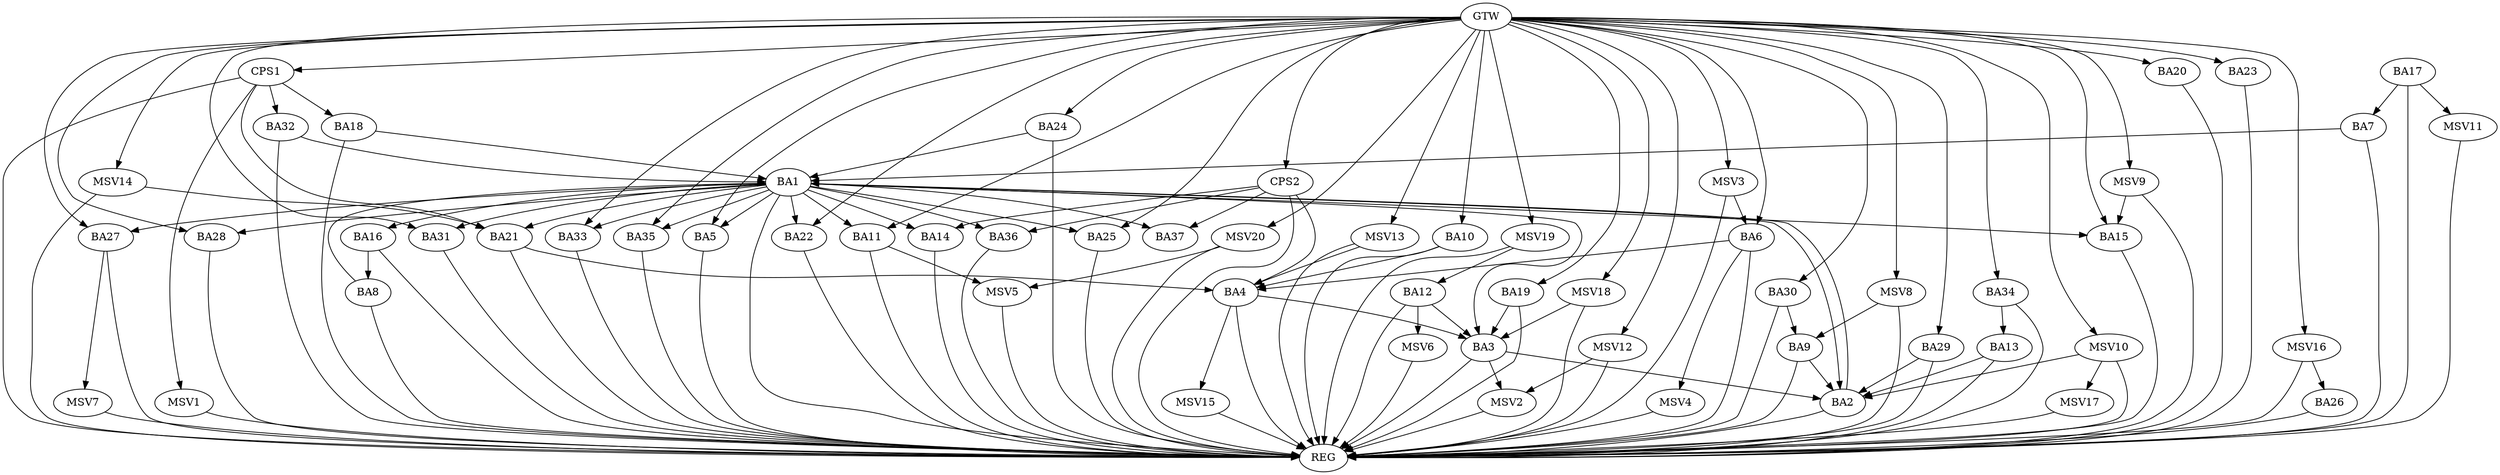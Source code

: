 strict digraph G {
  BA1 [ label="BA1" ];
  BA2 [ label="BA2" ];
  BA3 [ label="BA3" ];
  BA4 [ label="BA4" ];
  BA5 [ label="BA5" ];
  BA6 [ label="BA6" ];
  BA7 [ label="BA7" ];
  BA8 [ label="BA8" ];
  BA9 [ label="BA9" ];
  BA10 [ label="BA10" ];
  BA11 [ label="BA11" ];
  BA12 [ label="BA12" ];
  BA13 [ label="BA13" ];
  BA14 [ label="BA14" ];
  BA15 [ label="BA15" ];
  BA16 [ label="BA16" ];
  BA17 [ label="BA17" ];
  BA18 [ label="BA18" ];
  BA19 [ label="BA19" ];
  BA20 [ label="BA20" ];
  BA21 [ label="BA21" ];
  BA22 [ label="BA22" ];
  BA23 [ label="BA23" ];
  BA24 [ label="BA24" ];
  BA25 [ label="BA25" ];
  BA26 [ label="BA26" ];
  BA27 [ label="BA27" ];
  BA28 [ label="BA28" ];
  BA29 [ label="BA29" ];
  BA30 [ label="BA30" ];
  BA31 [ label="BA31" ];
  BA32 [ label="BA32" ];
  BA33 [ label="BA33" ];
  BA34 [ label="BA34" ];
  BA35 [ label="BA35" ];
  BA36 [ label="BA36" ];
  BA37 [ label="BA37" ];
  CPS1 [ label="CPS1" ];
  CPS2 [ label="CPS2" ];
  GTW [ label="GTW" ];
  REG [ label="REG" ];
  MSV1 [ label="MSV1" ];
  MSV2 [ label="MSV2" ];
  MSV3 [ label="MSV3" ];
  MSV4 [ label="MSV4" ];
  MSV5 [ label="MSV5" ];
  MSV6 [ label="MSV6" ];
  MSV7 [ label="MSV7" ];
  MSV8 [ label="MSV8" ];
  MSV9 [ label="MSV9" ];
  MSV10 [ label="MSV10" ];
  MSV11 [ label="MSV11" ];
  MSV12 [ label="MSV12" ];
  MSV13 [ label="MSV13" ];
  MSV14 [ label="MSV14" ];
  MSV15 [ label="MSV15" ];
  MSV16 [ label="MSV16" ];
  MSV17 [ label="MSV17" ];
  MSV18 [ label="MSV18" ];
  MSV19 [ label="MSV19" ];
  MSV20 [ label="MSV20" ];
  BA1 -> BA2;
  BA2 -> BA1;
  BA3 -> BA2;
  BA4 -> BA3;
  BA6 -> BA4;
  BA7 -> BA1;
  BA8 -> BA1;
  BA9 -> BA2;
  BA10 -> BA4;
  BA12 -> BA3;
  BA13 -> BA2;
  BA16 -> BA8;
  BA17 -> BA7;
  BA18 -> BA1;
  BA19 -> BA3;
  BA21 -> BA4;
  BA24 -> BA1;
  BA29 -> BA2;
  BA30 -> BA9;
  BA32 -> BA1;
  BA34 -> BA13;
  CPS1 -> BA32;
  CPS1 -> BA21;
  CPS1 -> BA18;
  CPS2 -> BA36;
  CPS2 -> BA14;
  CPS2 -> BA37;
  CPS2 -> BA4;
  GTW -> BA5;
  GTW -> BA6;
  GTW -> BA10;
  GTW -> BA11;
  GTW -> BA15;
  GTW -> BA19;
  GTW -> BA20;
  GTW -> BA22;
  GTW -> BA23;
  GTW -> BA24;
  GTW -> BA25;
  GTW -> BA27;
  GTW -> BA28;
  GTW -> BA29;
  GTW -> BA30;
  GTW -> BA31;
  GTW -> BA33;
  GTW -> BA34;
  GTW -> BA35;
  GTW -> CPS1;
  GTW -> CPS2;
  BA1 -> REG;
  BA2 -> REG;
  BA3 -> REG;
  BA4 -> REG;
  BA5 -> REG;
  BA6 -> REG;
  BA7 -> REG;
  BA8 -> REG;
  BA9 -> REG;
  BA10 -> REG;
  BA11 -> REG;
  BA12 -> REG;
  BA13 -> REG;
  BA14 -> REG;
  BA15 -> REG;
  BA16 -> REG;
  BA17 -> REG;
  BA18 -> REG;
  BA19 -> REG;
  BA20 -> REG;
  BA21 -> REG;
  BA22 -> REG;
  BA23 -> REG;
  BA24 -> REG;
  BA25 -> REG;
  BA26 -> REG;
  BA27 -> REG;
  BA28 -> REG;
  BA29 -> REG;
  BA30 -> REG;
  BA31 -> REG;
  BA32 -> REG;
  BA33 -> REG;
  BA34 -> REG;
  BA35 -> REG;
  BA36 -> REG;
  CPS1 -> REG;
  CPS2 -> REG;
  BA1 -> BA21;
  BA1 -> BA28;
  BA1 -> BA3;
  BA1 -> BA36;
  BA1 -> BA5;
  BA1 -> BA15;
  BA1 -> BA37;
  BA1 -> BA27;
  BA1 -> BA22;
  BA1 -> BA35;
  BA1 -> BA25;
  BA1 -> BA14;
  BA1 -> BA11;
  BA1 -> BA16;
  BA1 -> BA31;
  BA1 -> BA33;
  CPS1 -> MSV1;
  MSV1 -> REG;
  BA3 -> MSV2;
  MSV2 -> REG;
  MSV3 -> BA6;
  GTW -> MSV3;
  MSV3 -> REG;
  BA6 -> MSV4;
  MSV4 -> REG;
  BA11 -> MSV5;
  MSV5 -> REG;
  BA12 -> MSV6;
  MSV6 -> REG;
  BA27 -> MSV7;
  MSV7 -> REG;
  MSV8 -> BA9;
  GTW -> MSV8;
  MSV8 -> REG;
  MSV9 -> BA15;
  GTW -> MSV9;
  MSV9 -> REG;
  MSV10 -> BA2;
  GTW -> MSV10;
  MSV10 -> REG;
  BA17 -> MSV11;
  MSV11 -> REG;
  MSV12 -> MSV2;
  GTW -> MSV12;
  MSV12 -> REG;
  MSV13 -> BA4;
  GTW -> MSV13;
  MSV13 -> REG;
  MSV14 -> BA21;
  GTW -> MSV14;
  MSV14 -> REG;
  BA4 -> MSV15;
  MSV15 -> REG;
  MSV16 -> BA26;
  GTW -> MSV16;
  MSV16 -> REG;
  MSV10 -> MSV17;
  MSV17 -> REG;
  MSV18 -> BA3;
  GTW -> MSV18;
  MSV18 -> REG;
  MSV19 -> BA12;
  GTW -> MSV19;
  MSV19 -> REG;
  MSV20 -> MSV5;
  GTW -> MSV20;
  MSV20 -> REG;
}
